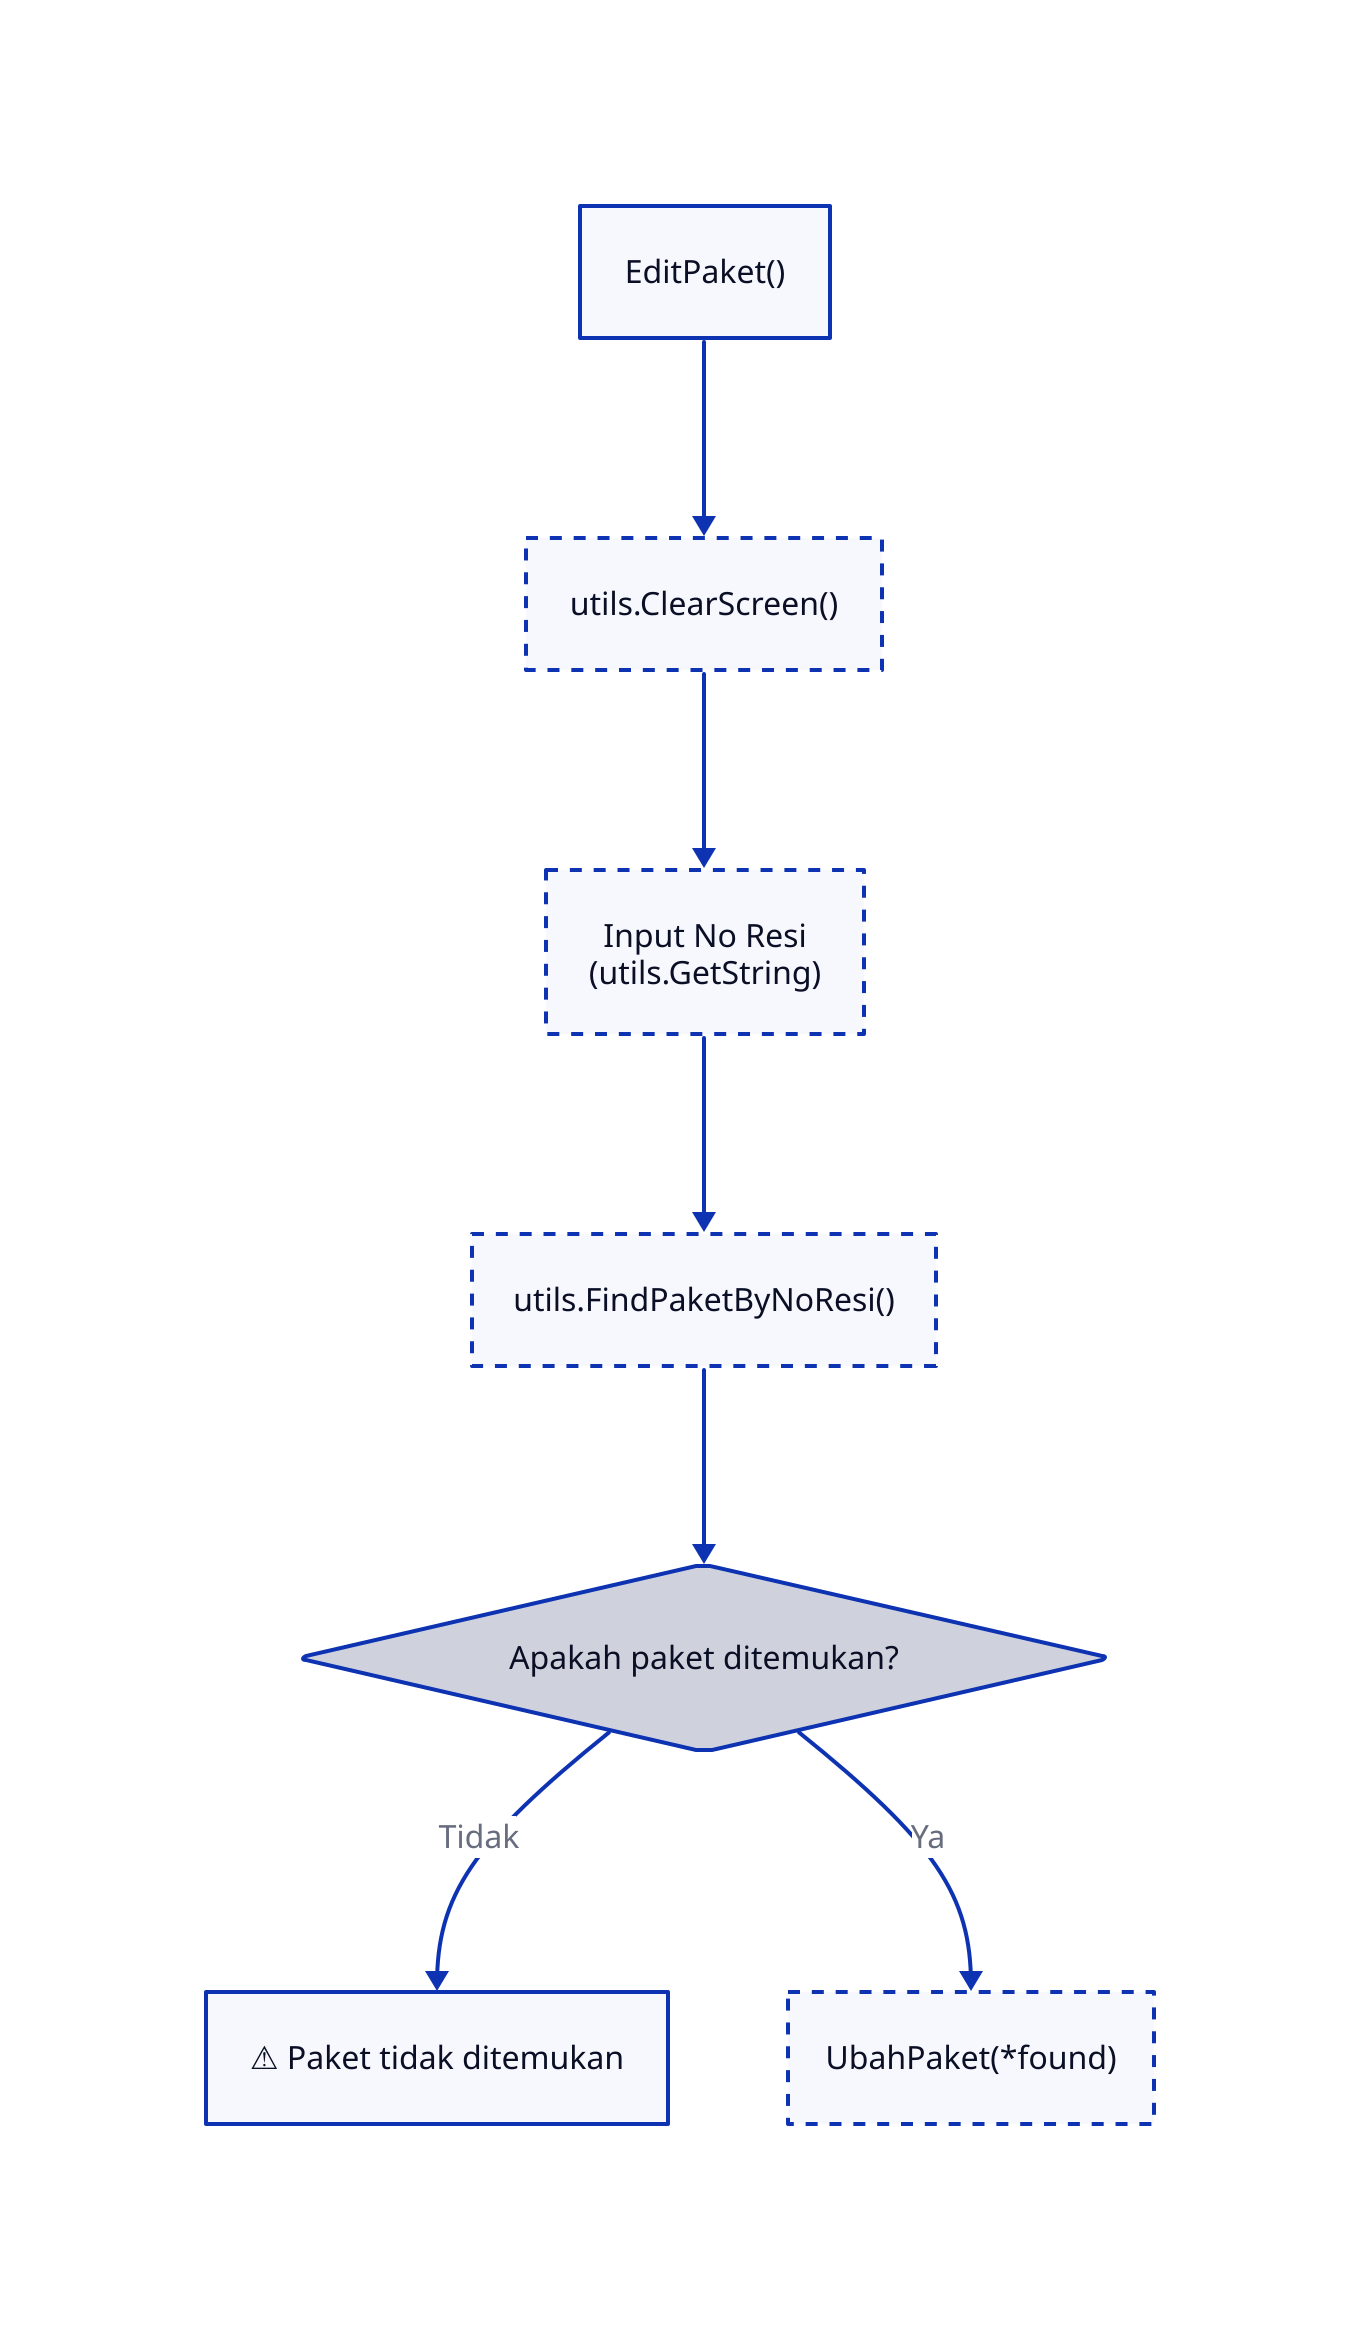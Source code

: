 style: {
  stroke-width: 2
}

EditPaket: {
  label: "EditPaket()"
  shape: rectangle
}

ClearScreen: {
  label: "utils.ClearScreen()"
  shape: rectangle
  style: {
    stroke-dash: 3
  }
}

InputNoResi: {
  label: "Input No Resi\n(utils.GetString)"
  shape: rectangle
  style: {
    stroke-dash: 3
  }
}

FindPaket: {
  label: "utils.FindPaketByNoResi()"
  shape: rectangle
  style: {
    stroke-dash: 3
  }
}

CheckFound: {
  label: "Apakah paket ditemukan?"
  shape: diamond
}

ShowNotFound: {
  label: "⚠️ Paket tidak ditemukan"
  shape: rectangle
}

CallUbahPaket: {
  label: "UbahPaket(*found)"
  shape: rectangle
  style: {
    stroke-dash: 3
  }
}

EditPaket -> ClearScreen -> InputNoResi -> FindPaket -> CheckFound
CheckFound -> ShowNotFound: "Tidak"
CheckFound -> CallUbahPaket: "Ya"
